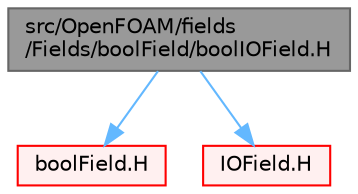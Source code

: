 digraph "src/OpenFOAM/fields/Fields/boolField/boolIOField.H"
{
 // LATEX_PDF_SIZE
  bgcolor="transparent";
  edge [fontname=Helvetica,fontsize=10,labelfontname=Helvetica,labelfontsize=10];
  node [fontname=Helvetica,fontsize=10,shape=box,height=0.2,width=0.4];
  Node1 [id="Node000001",label="src/OpenFOAM/fields\l/Fields/boolField/boolIOField.H",height=0.2,width=0.4,color="gray40", fillcolor="grey60", style="filled", fontcolor="black",tooltip=" "];
  Node1 -> Node2 [id="edge1_Node000001_Node000002",color="steelblue1",style="solid",tooltip=" "];
  Node2 [id="Node000002",label="boolField.H",height=0.2,width=0.4,color="red", fillcolor="#FFF0F0", style="filled",URL="$boolField_8H.html",tooltip=" "];
  Node1 -> Node161 [id="edge2_Node000001_Node000161",color="steelblue1",style="solid",tooltip=" "];
  Node161 [id="Node000161",label="IOField.H",height=0.2,width=0.4,color="red", fillcolor="#FFF0F0", style="filled",URL="$IOField_8H.html",tooltip=" "];
}
